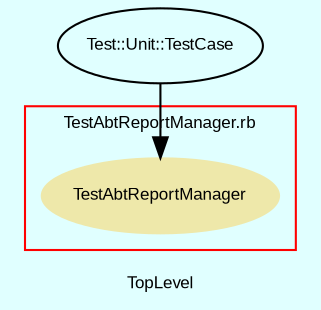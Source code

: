 digraph TopLevel {
    compound = true
    bgcolor = lightcyan1
    fontname = Arial
    fontsize = 8
    label = "TopLevel"
    node [
        fontname = Arial,
        fontsize = 8,
        color = black
    ]

    subgraph cluster_16 {
        fontname = Arial
        color = red
        label = "TestAbtReportManager.rb"
        TestAbtReportManager [
            fontcolor = black,
            URL = "classes/TestAbtReportManager.html",
            shape = ellipse,
            color = palegoldenrod,
            style = filled,
            label = "TestAbtReportManager"
        ]

    }

    Test__Unit__TestCase [
        URL = "classes/Test/Unit/TestCase.html",
        label = "Test::Unit::TestCase"
    ]

    Test__Unit__TestCase -> TestAbtReportManager [

    ]

}

